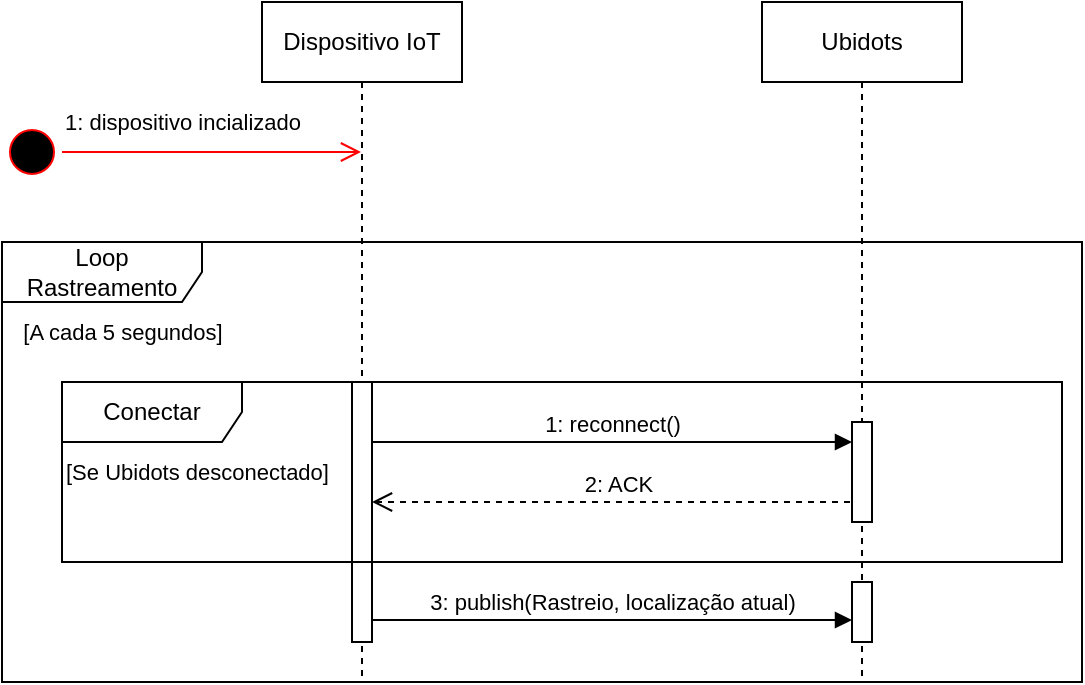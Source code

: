 <mxfile version="22.1.2" type="device" pages="5">
  <diagram name="Rastreamento" id="ptgi-zw6Z68M2jL2vB98">
    <mxGraphModel dx="778" dy="531" grid="1" gridSize="10" guides="1" tooltips="1" connect="1" arrows="1" fold="1" page="1" pageScale="1" pageWidth="850" pageHeight="1100" math="0" shadow="0">
      <root>
        <mxCell id="0" />
        <mxCell id="1" parent="0" />
        <mxCell id="QtvuEIbiftK-JhpbBeOj-1" value="Dispositivo IoT" style="shape=umlLifeline;perimeter=lifelinePerimeter;whiteSpace=wrap;html=1;container=1;dropTarget=0;collapsible=0;recursiveResize=0;outlineConnect=0;portConstraint=eastwest;newEdgeStyle={&quot;curved&quot;:0,&quot;rounded&quot;:0};" vertex="1" parent="1">
          <mxGeometry x="230" y="270" width="100" height="340" as="geometry" />
        </mxCell>
        <mxCell id="QtvuEIbiftK-JhpbBeOj-2" value="Ubidots" style="shape=umlLifeline;perimeter=lifelinePerimeter;whiteSpace=wrap;html=1;container=1;dropTarget=0;collapsible=0;recursiveResize=0;outlineConnect=0;portConstraint=eastwest;newEdgeStyle={&quot;curved&quot;:0,&quot;rounded&quot;:0};" vertex="1" parent="1">
          <mxGeometry x="480" y="270" width="100" height="340" as="geometry" />
        </mxCell>
        <mxCell id="QtvuEIbiftK-JhpbBeOj-9" value="Loop Rastreamento" style="shape=umlFrame;whiteSpace=wrap;html=1;pointerEvents=0;width=100;height=30;" vertex="1" parent="1">
          <mxGeometry x="100" y="390" width="540" height="220" as="geometry" />
        </mxCell>
        <mxCell id="QtvuEIbiftK-JhpbBeOj-10" value="&lt;font style=&quot;font-size: 11px;&quot;&gt;[A cada 5 segundos]&lt;/font&gt;" style="text;html=1;align=center;verticalAlign=middle;resizable=0;points=[];autosize=1;strokeColor=none;fillColor=none;" vertex="1" parent="1">
          <mxGeometry x="100" y="420" width="120" height="30" as="geometry" />
        </mxCell>
        <mxCell id="QtvuEIbiftK-JhpbBeOj-11" value="" style="ellipse;html=1;shape=startState;fillColor=#000000;strokeColor=#ff0000;" vertex="1" parent="1">
          <mxGeometry x="100" y="330" width="30" height="30" as="geometry" />
        </mxCell>
        <mxCell id="QtvuEIbiftK-JhpbBeOj-12" value="" style="edgeStyle=orthogonalEdgeStyle;html=1;verticalAlign=bottom;endArrow=open;endSize=8;strokeColor=#ff0000;rounded=0;" edge="1" source="QtvuEIbiftK-JhpbBeOj-11" parent="1" target="QtvuEIbiftK-JhpbBeOj-1">
          <mxGeometry relative="1" as="geometry">
            <mxPoint x="165" y="420" as="targetPoint" />
            <Array as="points">
              <mxPoint x="270" y="345" />
              <mxPoint x="270" y="345" />
            </Array>
          </mxGeometry>
        </mxCell>
        <mxCell id="QtvuEIbiftK-JhpbBeOj-13" value="1: dispositivo incializado" style="edgeLabel;html=1;align=center;verticalAlign=middle;resizable=0;points=[];" vertex="1" connectable="0" parent="QtvuEIbiftK-JhpbBeOj-12">
          <mxGeometry x="-0.291" y="-3" relative="1" as="geometry">
            <mxPoint x="7" y="-18" as="offset" />
          </mxGeometry>
        </mxCell>
        <mxCell id="QtvuEIbiftK-JhpbBeOj-14" value="" style="html=1;points=[[0,0,0,0,5],[0,1,0,0,-5],[1,0,0,0,5],[1,1,0,0,-5]];perimeter=orthogonalPerimeter;outlineConnect=0;targetShapes=umlLifeline;portConstraint=eastwest;newEdgeStyle={&quot;curved&quot;:0,&quot;rounded&quot;:0};" vertex="1" parent="1">
          <mxGeometry x="275" y="460" width="10" height="130" as="geometry" />
        </mxCell>
        <mxCell id="QtvuEIbiftK-JhpbBeOj-15" value="Conectar" style="shape=umlFrame;whiteSpace=wrap;html=1;pointerEvents=0;width=90;height=30;" vertex="1" parent="1">
          <mxGeometry x="130" y="460" width="500" height="90" as="geometry" />
        </mxCell>
        <mxCell id="QtvuEIbiftK-JhpbBeOj-16" value="&lt;font style=&quot;font-size: 11px;&quot;&gt;[Se Ubidots desconectado]&lt;/font&gt;" style="text;html=1;align=left;verticalAlign=middle;resizable=0;points=[];autosize=1;strokeColor=none;fillColor=none;" vertex="1" parent="1">
          <mxGeometry x="130" y="490" width="150" height="30" as="geometry" />
        </mxCell>
        <mxCell id="QtvuEIbiftK-JhpbBeOj-17" value="1: reconnect()" style="html=1;verticalAlign=bottom;endArrow=block;curved=0;rounded=0;" edge="1" parent="1" target="QtvuEIbiftK-JhpbBeOj-21">
          <mxGeometry width="80" relative="1" as="geometry">
            <mxPoint x="285" y="490" as="sourcePoint" />
            <mxPoint x="365" y="490" as="targetPoint" />
          </mxGeometry>
        </mxCell>
        <mxCell id="QtvuEIbiftK-JhpbBeOj-18" value="2: ACK" style="html=1;verticalAlign=bottom;endArrow=open;dashed=1;endSize=8;curved=0;rounded=0;" edge="1" parent="1" target="QtvuEIbiftK-JhpbBeOj-14">
          <mxGeometry relative="1" as="geometry">
            <mxPoint x="530" y="520" as="sourcePoint" />
            <mxPoint x="450" y="520" as="targetPoint" />
          </mxGeometry>
        </mxCell>
        <mxCell id="QtvuEIbiftK-JhpbBeOj-20" value="3: publish(Rastreio, localização atual)" style="html=1;verticalAlign=bottom;endArrow=block;curved=0;rounded=0;" edge="1" parent="1" target="QtvuEIbiftK-JhpbBeOj-22">
          <mxGeometry width="80" relative="1" as="geometry">
            <mxPoint x="285" y="579" as="sourcePoint" />
            <mxPoint x="529.5" y="579" as="targetPoint" />
          </mxGeometry>
        </mxCell>
        <mxCell id="QtvuEIbiftK-JhpbBeOj-21" value="" style="html=1;points=[[0,0,0,0,5],[0,1,0,0,-5],[1,0,0,0,5],[1,1,0,0,-5]];perimeter=orthogonalPerimeter;outlineConnect=0;targetShapes=umlLifeline;portConstraint=eastwest;newEdgeStyle={&quot;curved&quot;:0,&quot;rounded&quot;:0};" vertex="1" parent="1">
          <mxGeometry x="525" y="480" width="10" height="50" as="geometry" />
        </mxCell>
        <mxCell id="QtvuEIbiftK-JhpbBeOj-22" value="" style="html=1;points=[[0,0,0,0,5],[0,1,0,0,-5],[1,0,0,0,5],[1,1,0,0,-5]];perimeter=orthogonalPerimeter;outlineConnect=0;targetShapes=umlLifeline;portConstraint=eastwest;newEdgeStyle={&quot;curved&quot;:0,&quot;rounded&quot;:0};" vertex="1" parent="1">
          <mxGeometry x="525" y="560" width="10" height="30" as="geometry" />
        </mxCell>
      </root>
    </mxGraphModel>
  </diagram>
  <diagram id="oOdGe9MWeFE-U1o04t13" name="Tamper">
    <mxGraphModel dx="988" dy="683" grid="1" gridSize="10" guides="1" tooltips="1" connect="1" arrows="1" fold="1" page="1" pageScale="1" pageWidth="850" pageHeight="1100" math="0" shadow="0">
      <root>
        <mxCell id="0" />
        <mxCell id="1" parent="0" />
        <mxCell id="LFXxdjy6SINaYVbhyqH2-1" value="Main Loop" style="shape=umlLifeline;perimeter=lifelinePerimeter;whiteSpace=wrap;html=1;container=1;dropTarget=0;collapsible=0;recursiveResize=0;outlineConnect=0;portConstraint=eastwest;newEdgeStyle={&quot;curved&quot;:0,&quot;rounded&quot;:0};" vertex="1" parent="1">
          <mxGeometry x="230" y="270" width="100" height="370" as="geometry" />
        </mxCell>
        <mxCell id="LFXxdjy6SINaYVbhyqH2-2" value="semaphor: Semaphor" style="shape=umlLifeline;perimeter=lifelinePerimeter;whiteSpace=wrap;html=1;container=1;dropTarget=0;collapsible=0;recursiveResize=0;outlineConnect=0;portConstraint=eastwest;newEdgeStyle={&quot;curved&quot;:0,&quot;rounded&quot;:0};" vertex="1" parent="1">
          <mxGeometry x="480" y="270" width="140" height="370" as="geometry" />
        </mxCell>
        <mxCell id="qmbjVqOSZbQvGNtJazfT-1" value="" style="html=1;points=[[0,0,0,0,5],[0,1,0,0,-5],[1,0,0,0,5],[1,1,0,0,-5]];perimeter=orthogonalPerimeter;outlineConnect=0;targetShapes=umlLifeline;portConstraint=eastwest;newEdgeStyle={&quot;curved&quot;:0,&quot;rounded&quot;:0};" vertex="1" parent="LFXxdjy6SINaYVbhyqH2-2">
          <mxGeometry x="65" y="198" width="10" height="25" as="geometry" />
        </mxCell>
        <mxCell id="LFXxdjy6SINaYVbhyqH2-3" value="Loop Principal" style="shape=umlFrame;whiteSpace=wrap;html=1;pointerEvents=0;width=100;height=30;" vertex="1" parent="1">
          <mxGeometry x="100" y="390" width="1220" height="250" as="geometry" />
        </mxCell>
        <mxCell id="LFXxdjy6SINaYVbhyqH2-5" value="" style="ellipse;html=1;shape=startState;fillColor=#000000;strokeColor=#ff0000;" vertex="1" parent="1">
          <mxGeometry x="100" y="330" width="30" height="30" as="geometry" />
        </mxCell>
        <mxCell id="LFXxdjy6SINaYVbhyqH2-6" value="" style="edgeStyle=orthogonalEdgeStyle;html=1;verticalAlign=bottom;endArrow=open;endSize=8;strokeColor=#ff0000;rounded=0;" edge="1" parent="1" source="LFXxdjy6SINaYVbhyqH2-5" target="LFXxdjy6SINaYVbhyqH2-1">
          <mxGeometry relative="1" as="geometry">
            <mxPoint x="165" y="420" as="targetPoint" />
            <Array as="points">
              <mxPoint x="270" y="345" />
              <mxPoint x="270" y="345" />
            </Array>
          </mxGeometry>
        </mxCell>
        <mxCell id="LFXxdjy6SINaYVbhyqH2-7" value="1: dispositivo incializado" style="edgeLabel;html=1;align=center;verticalAlign=middle;resizable=0;points=[];" vertex="1" connectable="0" parent="LFXxdjy6SINaYVbhyqH2-6">
          <mxGeometry x="-0.291" y="-3" relative="1" as="geometry">
            <mxPoint x="7" y="-18" as="offset" />
          </mxGeometry>
        </mxCell>
        <mxCell id="LFXxdjy6SINaYVbhyqH2-16" value=":Serial" style="shape=umlLifeline;perimeter=lifelinePerimeter;whiteSpace=wrap;html=1;container=1;dropTarget=0;collapsible=0;recursiveResize=0;outlineConnect=0;portConstraint=eastwest;newEdgeStyle={&quot;curved&quot;:0,&quot;rounded&quot;:0};" vertex="1" parent="1">
          <mxGeometry x="710" y="270" width="140" height="370" as="geometry" />
        </mxCell>
        <mxCell id="qmbjVqOSZbQvGNtJazfT-3" value="" style="html=1;points=[[0,0,0,0,5],[0,1,0,0,-5],[1,0,0,0,5],[1,1,0,0,-5]];perimeter=orthogonalPerimeter;outlineConnect=0;targetShapes=umlLifeline;portConstraint=eastwest;newEdgeStyle={&quot;curved&quot;:0,&quot;rounded&quot;:0};" vertex="1" parent="LFXxdjy6SINaYVbhyqH2-16">
          <mxGeometry x="65" y="137" width="10" height="25" as="geometry" />
        </mxCell>
        <mxCell id="LFXxdjy6SINaYVbhyqH2-18" value="[Se distância medida &lt;br&gt;15% acima da calibrada]" style="text;html=1;align=left;verticalAlign=middle;resizable=0;points=[];autosize=1;strokeColor=none;fillColor=none;" vertex="1" parent="1">
          <mxGeometry x="100" y="420" width="150" height="40" as="geometry" />
        </mxCell>
        <mxCell id="LFXxdjy6SINaYVbhyqH2-19" value="1.3: error()" style="html=1;verticalAlign=bottom;endArrow=block;curved=0;rounded=0;" edge="1" parent="1" target="qmbjVqOSZbQvGNtJazfT-1">
          <mxGeometry width="80" relative="1" as="geometry">
            <mxPoint x="280" y="480" as="sourcePoint" />
            <mxPoint x="530" y="480" as="targetPoint" />
          </mxGeometry>
        </mxCell>
        <mxCell id="LFXxdjy6SINaYVbhyqH2-20" value="" style="line;strokeWidth=1;fillColor=none;align=left;verticalAlign=middle;spacingTop=-1;spacingLeft=3;spacingRight=3;rotatable=0;labelPosition=right;points=[];portConstraint=eastwest;strokeColor=inherit;dashed=1;" vertex="1" parent="1">
          <mxGeometry x="100" y="542" width="1220" height="8" as="geometry" />
        </mxCell>
        <mxCell id="LFXxdjy6SINaYVbhyqH2-21" value="display: Display" style="shape=umlLifeline;perimeter=lifelinePerimeter;whiteSpace=wrap;html=1;container=1;dropTarget=0;collapsible=0;recursiveResize=0;outlineConnect=0;portConstraint=eastwest;newEdgeStyle={&quot;curved&quot;:0,&quot;rounded&quot;:0};" vertex="1" parent="1">
          <mxGeometry x="960" y="270" width="140" height="370" as="geometry" />
        </mxCell>
        <mxCell id="qmbjVqOSZbQvGNtJazfT-4" value="" style="html=1;points=[[0,0,0,0,5],[0,1,0,0,-5],[1,0,0,0,5],[1,1,0,0,-5]];perimeter=orthogonalPerimeter;outlineConnect=0;targetShapes=umlLifeline;portConstraint=eastwest;newEdgeStyle={&quot;curved&quot;:0,&quot;rounded&quot;:0};" vertex="1" parent="LFXxdjy6SINaYVbhyqH2-21">
          <mxGeometry x="65" y="228.5" width="10" height="25" as="geometry" />
        </mxCell>
        <mxCell id="qmbjVqOSZbQvGNtJazfT-5" value="" style="html=1;points=[[0,0,0,0,5],[0,1,0,0,-5],[1,0,0,0,5],[1,1,0,0,-5]];perimeter=orthogonalPerimeter;outlineConnect=0;targetShapes=umlLifeline;portConstraint=eastwest;newEdgeStyle={&quot;curved&quot;:0,&quot;rounded&quot;:0};" vertex="1" parent="LFXxdjy6SINaYVbhyqH2-21">
          <mxGeometry x="65" y="322" width="10" height="25" as="geometry" />
        </mxCell>
        <mxCell id="LFXxdjy6SINaYVbhyqH2-22" value="1.4: write(&quot;Alerta!&quot;, &quot;Tamper Acionado)" style="html=1;verticalAlign=bottom;endArrow=block;curved=0;rounded=0;" edge="1" parent="1" target="qmbjVqOSZbQvGNtJazfT-4">
          <mxGeometry width="80" relative="1" as="geometry">
            <mxPoint x="280" y="510" as="sourcePoint" />
            <mxPoint x="1000" y="510" as="targetPoint" />
          </mxGeometry>
        </mxCell>
        <mxCell id="LFXxdjy6SINaYVbhyqH2-25" value="1.1: println(&quot;TAMPERED!&quot;);" style="html=1;verticalAlign=bottom;endArrow=block;curved=0;rounded=0;" edge="1" parent="1" target="qmbjVqOSZbQvGNtJazfT-3">
          <mxGeometry width="80" relative="1" as="geometry">
            <mxPoint x="280" y="420" as="sourcePoint" />
            <mxPoint x="750" y="420" as="targetPoint" />
          </mxGeometry>
        </mxCell>
        <mxCell id="LFXxdjy6SINaYVbhyqH2-27" value="client: PubSubClient" style="shape=umlLifeline;perimeter=lifelinePerimeter;whiteSpace=wrap;html=1;container=1;dropTarget=0;collapsible=0;recursiveResize=0;outlineConnect=0;portConstraint=eastwest;newEdgeStyle={&quot;curved&quot;:0,&quot;rounded&quot;:0};" vertex="1" parent="1">
          <mxGeometry x="1170" y="270" width="140" height="370" as="geometry" />
        </mxCell>
        <mxCell id="qmbjVqOSZbQvGNtJazfT-7" value="" style="html=1;points=[[0,0,0,0,5],[0,1,0,0,-5],[1,0,0,0,5],[1,1,0,0,-5]];perimeter=orthogonalPerimeter;outlineConnect=0;targetShapes=umlLifeline;portConstraint=eastwest;newEdgeStyle={&quot;curved&quot;:0,&quot;rounded&quot;:0};" vertex="1" parent="LFXxdjy6SINaYVbhyqH2-27">
          <mxGeometry x="65" y="167" width="10" height="25" as="geometry" />
        </mxCell>
        <mxCell id="LFXxdjy6SINaYVbhyqH2-28" value="1.2: publish(&quot;grupo3/broadcast&quot;, &quot;TAMPERED!&quot;);" style="html=1;verticalAlign=bottom;endArrow=block;curved=0;rounded=0;" edge="1" parent="1" target="qmbjVqOSZbQvGNtJazfT-7">
          <mxGeometry width="80" relative="1" as="geometry">
            <mxPoint x="280" y="450" as="sourcePoint" />
            <mxPoint x="1220" y="450" as="targetPoint" />
          </mxGeometry>
        </mxCell>
        <mxCell id="LFXxdjy6SINaYVbhyqH2-29" value="[Se distância medida dentro &lt;br&gt;de 15% da calibrada, mas&lt;br&gt;antes estava acima]" style="text;html=1;align=left;verticalAlign=middle;resizable=0;points=[];autosize=1;strokeColor=none;fillColor=none;" vertex="1" parent="1">
          <mxGeometry x="100" y="560" width="170" height="60" as="geometry" />
        </mxCell>
        <mxCell id="LFXxdjy6SINaYVbhyqH2-30" value="2.1: ok()" style="html=1;verticalAlign=bottom;endArrow=block;curved=0;rounded=0;" edge="1" parent="1" target="qmbjVqOSZbQvGNtJazfT-2">
          <mxGeometry width="80" relative="1" as="geometry">
            <mxPoint x="280" y="574.57" as="sourcePoint" />
            <mxPoint x="530" y="575" as="targetPoint" />
          </mxGeometry>
        </mxCell>
        <mxCell id="LFXxdjy6SINaYVbhyqH2-31" value="2.2: home()" style="html=1;verticalAlign=bottom;endArrow=block;curved=0;rounded=0;" edge="1" parent="1" target="qmbjVqOSZbQvGNtJazfT-5">
          <mxGeometry width="80" relative="1" as="geometry">
            <mxPoint x="280" y="604.57" as="sourcePoint" />
            <mxPoint x="1000" y="605" as="targetPoint" />
          </mxGeometry>
        </mxCell>
        <mxCell id="LFXxdjy6SINaYVbhyqH2-32" value="" style="html=1;points=[[0,0,0,0,5],[0,1,0,0,-5],[1,0,0,0,5],[1,1,0,0,-5]];perimeter=orthogonalPerimeter;outlineConnect=0;targetShapes=umlLifeline;portConstraint=eastwest;newEdgeStyle={&quot;curved&quot;:0,&quot;rounded&quot;:0};" vertex="1" parent="1">
          <mxGeometry x="275" y="410" width="10" height="210" as="geometry" />
        </mxCell>
        <mxCell id="qmbjVqOSZbQvGNtJazfT-2" value="" style="html=1;points=[[0,0,0,0,5],[0,1,0,0,-5],[1,0,0,0,5],[1,1,0,0,-5]];perimeter=orthogonalPerimeter;outlineConnect=0;targetShapes=umlLifeline;portConstraint=eastwest;newEdgeStyle={&quot;curved&quot;:0,&quot;rounded&quot;:0};" vertex="1" parent="1">
          <mxGeometry x="545" y="562" width="10" height="25" as="geometry" />
        </mxCell>
      </root>
    </mxGraphModel>
  </diagram>
  <diagram name="Reset da Distância" id="xlVV8GRDqxMPzYwF8Uv_">
    <mxGraphModel dx="225" dy="156" grid="1" gridSize="10" guides="1" tooltips="1" connect="1" arrows="1" fold="1" page="1" pageScale="1" pageWidth="850" pageHeight="1100" math="0" shadow="0">
      <root>
        <mxCell id="O426Nuesv_0mNT8TSf2_-0" />
        <mxCell id="O426Nuesv_0mNT8TSf2_-1" parent="O426Nuesv_0mNT8TSf2_-0" />
        <mxCell id="O426Nuesv_0mNT8TSf2_-2" value="Main Loop" style="shape=umlLifeline;perimeter=lifelinePerimeter;whiteSpace=wrap;html=1;container=1;dropTarget=0;collapsible=0;recursiveResize=0;outlineConnect=0;portConstraint=eastwest;newEdgeStyle={&quot;curved&quot;:0,&quot;rounded&quot;:0};" vertex="1" parent="O426Nuesv_0mNT8TSf2_-1">
          <mxGeometry x="230" y="270" width="100" height="370" as="geometry" />
        </mxCell>
        <mxCell id="O426Nuesv_0mNT8TSf2_-3" value="semaphor: Semaphor" style="shape=umlLifeline;perimeter=lifelinePerimeter;whiteSpace=wrap;html=1;container=1;dropTarget=0;collapsible=0;recursiveResize=0;outlineConnect=0;portConstraint=eastwest;newEdgeStyle={&quot;curved&quot;:0,&quot;rounded&quot;:0};" vertex="1" parent="O426Nuesv_0mNT8TSf2_-1">
          <mxGeometry x="480" y="270" width="140" height="370" as="geometry" />
        </mxCell>
        <mxCell id="7RP3aHqFXctasJW96rfu-1" value="" style="html=1;points=[[0,0,0,0,5],[0,1,0,0,-5],[1,0,0,0,5],[1,1,0,0,-5]];perimeter=orthogonalPerimeter;outlineConnect=0;targetShapes=umlLifeline;portConstraint=eastwest;newEdgeStyle={&quot;curved&quot;:0,&quot;rounded&quot;:0};" vertex="1" parent="O426Nuesv_0mNT8TSf2_-3">
          <mxGeometry x="65" y="211" width="10" height="25" as="geometry" />
        </mxCell>
        <mxCell id="O426Nuesv_0mNT8TSf2_-4" value="Loop Principal" style="shape=umlFrame;whiteSpace=wrap;html=1;pointerEvents=0;width=100;height=30;" vertex="1" parent="O426Nuesv_0mNT8TSf2_-1">
          <mxGeometry x="100" y="390" width="1430" height="250" as="geometry" />
        </mxCell>
        <mxCell id="O426Nuesv_0mNT8TSf2_-5" value="" style="ellipse;html=1;shape=startState;fillColor=#000000;strokeColor=#ff0000;" vertex="1" parent="O426Nuesv_0mNT8TSf2_-1">
          <mxGeometry x="100" y="330" width="30" height="30" as="geometry" />
        </mxCell>
        <mxCell id="O426Nuesv_0mNT8TSf2_-6" value="" style="edgeStyle=orthogonalEdgeStyle;html=1;verticalAlign=bottom;endArrow=open;endSize=8;strokeColor=#ff0000;rounded=0;" edge="1" parent="O426Nuesv_0mNT8TSf2_-1" source="O426Nuesv_0mNT8TSf2_-5" target="O426Nuesv_0mNT8TSf2_-2">
          <mxGeometry relative="1" as="geometry">
            <mxPoint x="165" y="420" as="targetPoint" />
            <Array as="points">
              <mxPoint x="270" y="345" />
              <mxPoint x="270" y="345" />
            </Array>
          </mxGeometry>
        </mxCell>
        <mxCell id="O426Nuesv_0mNT8TSf2_-7" value="1: dispositivo incializado" style="edgeLabel;html=1;align=center;verticalAlign=middle;resizable=0;points=[];" vertex="1" connectable="0" parent="O426Nuesv_0mNT8TSf2_-6">
          <mxGeometry x="-0.291" y="-3" relative="1" as="geometry">
            <mxPoint x="7" y="-18" as="offset" />
          </mxGeometry>
        </mxCell>
        <mxCell id="O426Nuesv_0mNT8TSf2_-8" value=":Serial" style="shape=umlLifeline;perimeter=lifelinePerimeter;whiteSpace=wrap;html=1;container=1;dropTarget=0;collapsible=0;recursiveResize=0;outlineConnect=0;portConstraint=eastwest;newEdgeStyle={&quot;curved&quot;:0,&quot;rounded&quot;:0};" vertex="1" parent="O426Nuesv_0mNT8TSf2_-1">
          <mxGeometry x="710" y="270" width="140" height="370" as="geometry" />
        </mxCell>
        <mxCell id="7RP3aHqFXctasJW96rfu-0" value="" style="html=1;points=[[0,0,0,0,5],[0,1,0,0,-5],[1,0,0,0,5],[1,1,0,0,-5]];perimeter=orthogonalPerimeter;outlineConnect=0;targetShapes=umlLifeline;portConstraint=eastwest;newEdgeStyle={&quot;curved&quot;:0,&quot;rounded&quot;:0};" vertex="1" parent="O426Nuesv_0mNT8TSf2_-8">
          <mxGeometry x="65" y="152" width="10" height="25" as="geometry" />
        </mxCell>
        <mxCell id="O426Nuesv_0mNT8TSf2_-9" value="[Se botão de reset estiver&lt;br&gt;pressionado]" style="text;html=1;align=left;verticalAlign=middle;resizable=0;points=[];autosize=1;strokeColor=none;fillColor=none;" vertex="1" parent="O426Nuesv_0mNT8TSf2_-1">
          <mxGeometry x="100" y="420" width="160" height="40" as="geometry" />
        </mxCell>
        <mxCell id="O426Nuesv_0mNT8TSf2_-10" value="1.4: alert()" style="html=1;verticalAlign=bottom;endArrow=block;curved=0;rounded=0;" edge="1" parent="O426Nuesv_0mNT8TSf2_-1" target="7RP3aHqFXctasJW96rfu-1">
          <mxGeometry width="80" relative="1" as="geometry">
            <mxPoint x="280" y="494" as="sourcePoint" />
            <mxPoint x="540" y="494" as="targetPoint" />
          </mxGeometry>
        </mxCell>
        <mxCell id="O426Nuesv_0mNT8TSf2_-12" value="display: Display" style="shape=umlLifeline;perimeter=lifelinePerimeter;whiteSpace=wrap;html=1;container=1;dropTarget=0;collapsible=0;recursiveResize=0;outlineConnect=0;portConstraint=eastwest;newEdgeStyle={&quot;curved&quot;:0,&quot;rounded&quot;:0};" vertex="1" parent="O426Nuesv_0mNT8TSf2_-1">
          <mxGeometry x="960" y="270" width="140" height="370" as="geometry" />
        </mxCell>
        <mxCell id="7RP3aHqFXctasJW96rfu-3" value="" style="html=1;points=[[0,0,0,0,5],[0,1,0,0,-5],[1,0,0,0,5],[1,1,0,0,-5]];perimeter=orthogonalPerimeter;outlineConnect=0;targetShapes=umlLifeline;portConstraint=eastwest;newEdgeStyle={&quot;curved&quot;:0,&quot;rounded&quot;:0};" vertex="1" parent="O426Nuesv_0mNT8TSf2_-12">
          <mxGeometry x="65" y="242" width="10" height="25" as="geometry" />
        </mxCell>
        <mxCell id="7RP3aHqFXctasJW96rfu-5" value="" style="html=1;points=[[0,0,0,0,5],[0,1,0,0,-5],[1,0,0,0,5],[1,1,0,0,-5]];perimeter=orthogonalPerimeter;outlineConnect=0;targetShapes=umlLifeline;portConstraint=eastwest;newEdgeStyle={&quot;curved&quot;:0,&quot;rounded&quot;:0};" vertex="1" parent="O426Nuesv_0mNT8TSf2_-12">
          <mxGeometry x="65" y="301" width="10" height="25" as="geometry" />
        </mxCell>
        <mxCell id="O426Nuesv_0mNT8TSf2_-13" value="1.5: write(&quot;Distancia&quot;, &quot;Resetada!&quot;)" style="html=1;verticalAlign=bottom;endArrow=block;curved=0;rounded=0;" edge="1" parent="O426Nuesv_0mNT8TSf2_-1" target="7RP3aHqFXctasJW96rfu-3">
          <mxGeometry width="80" relative="1" as="geometry">
            <mxPoint x="280" y="524" as="sourcePoint" />
            <mxPoint x="1000" y="520" as="targetPoint" />
          </mxGeometry>
        </mxCell>
        <mxCell id="O426Nuesv_0mNT8TSf2_-14" value="1.2: println(&quot;RESET!&quot;);" style="html=1;verticalAlign=bottom;endArrow=block;curved=0;rounded=0;" edge="1" parent="O426Nuesv_0mNT8TSf2_-1" target="7RP3aHqFXctasJW96rfu-0">
          <mxGeometry width="80" relative="1" as="geometry">
            <mxPoint x="280" y="434" as="sourcePoint" />
            <mxPoint x="750" y="434" as="targetPoint" />
          </mxGeometry>
        </mxCell>
        <mxCell id="O426Nuesv_0mNT8TSf2_-15" value="client: PubSubClient" style="shape=umlLifeline;perimeter=lifelinePerimeter;whiteSpace=wrap;html=1;container=1;dropTarget=0;collapsible=0;recursiveResize=0;outlineConnect=0;portConstraint=eastwest;newEdgeStyle={&quot;curved&quot;:0,&quot;rounded&quot;:0};" vertex="1" parent="O426Nuesv_0mNT8TSf2_-1">
          <mxGeometry x="1170" y="270" width="140" height="370" as="geometry" />
        </mxCell>
        <mxCell id="7RP3aHqFXctasJW96rfu-6" value="" style="html=1;points=[[0,0,0,0,5],[0,1,0,0,-5],[1,0,0,0,5],[1,1,0,0,-5]];perimeter=orthogonalPerimeter;outlineConnect=0;targetShapes=umlLifeline;portConstraint=eastwest;newEdgeStyle={&quot;curved&quot;:0,&quot;rounded&quot;:0};" vertex="1" parent="O426Nuesv_0mNT8TSf2_-15">
          <mxGeometry x="65" y="181" width="10" height="25" as="geometry" />
        </mxCell>
        <mxCell id="O426Nuesv_0mNT8TSf2_-16" value="1.3: publish(&quot;grupo3/broadcast&quot;, &quot;RESET!&quot;);" style="html=1;verticalAlign=bottom;endArrow=block;curved=0;rounded=0;" edge="1" parent="O426Nuesv_0mNT8TSf2_-1" target="7RP3aHqFXctasJW96rfu-6">
          <mxGeometry width="80" relative="1" as="geometry">
            <mxPoint x="280" y="464" as="sourcePoint" />
            <mxPoint x="1239.5" y="464.0" as="targetPoint" />
          </mxGeometry>
        </mxCell>
        <mxCell id="O426Nuesv_0mNT8TSf2_-20" value="" style="html=1;points=[[0,0,0,0,5],[0,1,0,0,-5],[1,0,0,0,5],[1,1,0,0,-5]];perimeter=orthogonalPerimeter;outlineConnect=0;targetShapes=umlLifeline;portConstraint=eastwest;newEdgeStyle={&quot;curved&quot;:0,&quot;rounded&quot;:0};" vertex="1" parent="O426Nuesv_0mNT8TSf2_-1">
          <mxGeometry x="275" y="400" width="10" height="220" as="geometry" />
        </mxCell>
        <mxCell id="vbWovdSwLuLb5gHqgpIM-0" value="1.6: home()" style="html=1;verticalAlign=bottom;endArrow=block;curved=0;rounded=0;" edge="1" parent="O426Nuesv_0mNT8TSf2_-1" target="7RP3aHqFXctasJW96rfu-5">
          <mxGeometry width="80" relative="1" as="geometry">
            <mxPoint x="285" y="584" as="sourcePoint" />
            <mxPoint x="1034.5" y="584" as="targetPoint" />
          </mxGeometry>
        </mxCell>
        <mxCell id="vbWovdSwLuLb5gHqgpIM-1" value="{5 segundos}" style="text;html=1;align=center;verticalAlign=middle;resizable=0;points=[];autosize=1;strokeColor=none;fillColor=none;" vertex="1" parent="O426Nuesv_0mNT8TSf2_-1">
          <mxGeometry x="285" y="539" width="90" height="30" as="geometry" />
        </mxCell>
        <mxCell id="vbWovdSwLuLb5gHqgpIM-2" value="sonar: Sonar" style="shape=umlLifeline;perimeter=lifelinePerimeter;whiteSpace=wrap;html=1;container=1;dropTarget=0;collapsible=0;recursiveResize=0;outlineConnect=0;portConstraint=eastwest;newEdgeStyle={&quot;curved&quot;:0,&quot;rounded&quot;:0};" vertex="1" parent="O426Nuesv_0mNT8TSf2_-1">
          <mxGeometry x="1390" y="270" width="140" height="370" as="geometry" />
        </mxCell>
        <mxCell id="7RP3aHqFXctasJW96rfu-7" value="" style="html=1;points=[[0,0,0,0,5],[0,1,0,0,-5],[1,0,0,0,5],[1,1,0,0,-5]];perimeter=orthogonalPerimeter;outlineConnect=0;targetShapes=umlLifeline;portConstraint=eastwest;newEdgeStyle={&quot;curved&quot;:0,&quot;rounded&quot;:0};" vertex="1" parent="vbWovdSwLuLb5gHqgpIM-2">
          <mxGeometry x="65" y="128" width="10" height="25" as="geometry" />
        </mxCell>
        <mxCell id="vbWovdSwLuLb5gHqgpIM-4" value="1.1: setTresholdDistance()" style="html=1;verticalAlign=bottom;endArrow=block;curved=0;rounded=0;" edge="1" parent="O426Nuesv_0mNT8TSf2_-1" target="7RP3aHqFXctasJW96rfu-7">
          <mxGeometry width="80" relative="1" as="geometry">
            <mxPoint x="285" y="410" as="sourcePoint" />
            <mxPoint x="1440" y="410" as="targetPoint" />
          </mxGeometry>
        </mxCell>
      </root>
    </mxGraphModel>
  </diagram>
  <diagram id="bx-iKHf5ZOozo2oaDxc3" name="Backlight">
    <mxGraphModel dx="207" dy="143" grid="1" gridSize="10" guides="1" tooltips="1" connect="1" arrows="1" fold="1" page="1" pageScale="1" pageWidth="850" pageHeight="1100" math="0" shadow="0">
      <root>
        <mxCell id="0" />
        <mxCell id="1" parent="0" />
        <mxCell id="RdDMTdI47K_OYvgVdBra-1" value="Main Loop" style="shape=umlLifeline;perimeter=lifelinePerimeter;whiteSpace=wrap;html=1;container=1;dropTarget=0;collapsible=0;recursiveResize=0;outlineConnect=0;portConstraint=eastwest;newEdgeStyle={&quot;curved&quot;:0,&quot;rounded&quot;:0};" vertex="1" parent="1">
          <mxGeometry x="230" y="270" width="100" height="240" as="geometry" />
        </mxCell>
        <mxCell id="RdDMTdI47K_OYvgVdBra-3" value="Loop Principal" style="shape=umlFrame;whiteSpace=wrap;html=1;pointerEvents=0;width=100;height=30;" vertex="1" parent="1">
          <mxGeometry x="100" y="390" width="480" height="120" as="geometry" />
        </mxCell>
        <mxCell id="RdDMTdI47K_OYvgVdBra-4" value="" style="ellipse;html=1;shape=startState;fillColor=#000000;strokeColor=#ff0000;" vertex="1" parent="1">
          <mxGeometry x="100" y="330" width="30" height="30" as="geometry" />
        </mxCell>
        <mxCell id="RdDMTdI47K_OYvgVdBra-5" value="" style="edgeStyle=orthogonalEdgeStyle;html=1;verticalAlign=bottom;endArrow=open;endSize=8;strokeColor=#ff0000;rounded=0;" edge="1" parent="1" source="RdDMTdI47K_OYvgVdBra-4" target="RdDMTdI47K_OYvgVdBra-1">
          <mxGeometry relative="1" as="geometry">
            <mxPoint x="165" y="420" as="targetPoint" />
            <Array as="points">
              <mxPoint x="270" y="345" />
              <mxPoint x="270" y="345" />
            </Array>
          </mxGeometry>
        </mxCell>
        <mxCell id="RdDMTdI47K_OYvgVdBra-6" value="1: dispositivo incializado" style="edgeLabel;html=1;align=center;verticalAlign=middle;resizable=0;points=[];" vertex="1" connectable="0" parent="RdDMTdI47K_OYvgVdBra-5">
          <mxGeometry x="-0.291" y="-3" relative="1" as="geometry">
            <mxPoint x="7" y="-18" as="offset" />
          </mxGeometry>
        </mxCell>
        <mxCell id="RdDMTdI47K_OYvgVdBra-8" value="[Se botão de backlight estiver&lt;br&gt;pressionado]" style="text;html=1;align=left;verticalAlign=middle;resizable=0;points=[];autosize=1;strokeColor=none;fillColor=none;" vertex="1" parent="1">
          <mxGeometry x="100" y="420" width="180" height="40" as="geometry" />
        </mxCell>
        <mxCell id="RdDMTdI47K_OYvgVdBra-10" value="display: Display" style="shape=umlLifeline;perimeter=lifelinePerimeter;whiteSpace=wrap;html=1;container=1;dropTarget=0;collapsible=0;recursiveResize=0;outlineConnect=0;portConstraint=eastwest;newEdgeStyle={&quot;curved&quot;:0,&quot;rounded&quot;:0};" vertex="1" parent="1">
          <mxGeometry x="430" y="270" width="140" height="240" as="geometry" />
        </mxCell>
        <mxCell id="SM6Zi2HeNk1AMe2UV-g1-1" value="" style="html=1;points=[[0,0,0,0,5],[0,1,0,0,-5],[1,0,0,0,5],[1,1,0,0,-5]];perimeter=orthogonalPerimeter;outlineConnect=0;targetShapes=umlLifeline;portConstraint=eastwest;newEdgeStyle={&quot;curved&quot;:0,&quot;rounded&quot;:0};" vertex="1" parent="RdDMTdI47K_OYvgVdBra-10">
          <mxGeometry x="65" y="151.5" width="10" height="25" as="geometry" />
        </mxCell>
        <mxCell id="RdDMTdI47K_OYvgVdBra-12" value="1: blinkBacklight()" style="html=1;verticalAlign=bottom;endArrow=block;curved=0;rounded=0;" edge="1" parent="1" target="SM6Zi2HeNk1AMe2UV-g1-1">
          <mxGeometry width="80" relative="1" as="geometry">
            <mxPoint x="280" y="434" as="sourcePoint" />
            <mxPoint x="480" y="434" as="targetPoint" />
          </mxGeometry>
        </mxCell>
        <mxCell id="RdDMTdI47K_OYvgVdBra-15" value="" style="html=1;points=[[0,0,0,0,5],[0,1,0,0,-5],[1,0,0,0,5],[1,1,0,0,-5]];perimeter=orthogonalPerimeter;outlineConnect=0;targetShapes=umlLifeline;portConstraint=eastwest;newEdgeStyle={&quot;curved&quot;:0,&quot;rounded&quot;:0};" vertex="1" parent="1">
          <mxGeometry x="275" y="414" width="10" height="40" as="geometry" />
        </mxCell>
      </root>
    </mxGraphModel>
  </diagram>
  <diagram id="1CBXv5D3GYlHhbwSbU98" name="Acesso Dashboard">
    <mxGraphModel dx="943" dy="652" grid="1" gridSize="10" guides="1" tooltips="1" connect="1" arrows="1" fold="1" page="1" pageScale="1" pageWidth="850" pageHeight="1100" math="0" shadow="0">
      <root>
        <mxCell id="0" />
        <mxCell id="1" parent="0" />
        <mxCell id="sANiYFpE9GByWRu98Ytr-2" value="Actor" style="shape=umlActor;verticalLabelPosition=bottom;verticalAlign=top;html=1;" vertex="1" parent="1">
          <mxGeometry x="90" y="240" width="30" height="60" as="geometry" />
        </mxCell>
        <mxCell id="sANiYFpE9GByWRu98Ytr-5" value="Navegador" style="shape=umlLifeline;perimeter=lifelinePerimeter;whiteSpace=wrap;html=1;container=1;dropTarget=0;collapsible=0;recursiveResize=0;outlineConnect=0;portConstraint=eastwest;newEdgeStyle={&quot;curved&quot;:0,&quot;rounded&quot;:0};" vertex="1" parent="1">
          <mxGeometry x="260" y="210" width="100" height="430" as="geometry" />
        </mxCell>
        <mxCell id="sANiYFpE9GByWRu98Ytr-6" value="Servidor Ubidots" style="shape=umlLifeline;perimeter=lifelinePerimeter;whiteSpace=wrap;html=1;container=1;dropTarget=0;collapsible=0;recursiveResize=0;outlineConnect=0;portConstraint=eastwest;newEdgeStyle={&quot;curved&quot;:0,&quot;rounded&quot;:0};" vertex="1" parent="1">
          <mxGeometry x="570" y="210" width="100" height="430" as="geometry" />
        </mxCell>
        <mxCell id="sANiYFpE9GByWRu98Ytr-9" value="1: Acessa a Dashboard" style="html=1;verticalAlign=bottom;endArrow=block;curved=0;rounded=0;" edge="1" parent="1" target="sANiYFpE9GByWRu98Ytr-5">
          <mxGeometry width="80" relative="1" as="geometry">
            <mxPoint x="110" y="290" as="sourcePoint" />
            <mxPoint x="190" y="290" as="targetPoint" />
          </mxGeometry>
        </mxCell>
        <mxCell id="sANiYFpE9GByWRu98Ytr-10" value="2: GET dashboard" style="html=1;verticalAlign=bottom;endArrow=block;curved=0;rounded=0;" edge="1" parent="1" target="sANiYFpE9GByWRu98Ytr-16">
          <mxGeometry width="80" relative="1" as="geometry">
            <mxPoint x="310" y="320" as="sourcePoint" />
            <mxPoint x="390" y="320" as="targetPoint" />
          </mxGeometry>
        </mxCell>
        <mxCell id="sANiYFpE9GByWRu98Ytr-11" value="badge" style="shape=umlFrame;whiteSpace=wrap;html=1;pointerEvents=0;" vertex="1" parent="1">
          <mxGeometry x="540" y="335" width="350" height="235" as="geometry" />
        </mxCell>
        <mxCell id="sANiYFpE9GByWRu98Ytr-12" value="" style="line;strokeWidth=1;fillColor=none;align=left;verticalAlign=middle;spacingTop=-1;spacingLeft=3;spacingRight=3;rotatable=0;labelPosition=right;points=[];portConstraint=eastwest;strokeColor=inherit;dashed=1;" vertex="1" parent="1">
          <mxGeometry x="540" y="440" width="350" height="8" as="geometry" />
        </mxCell>
        <mxCell id="sANiYFpE9GByWRu98Ytr-13" value="[se status do dispositivo estiver TAMPERED]" style="text;html=1;align=center;verticalAlign=middle;resizable=0;points=[];autosize=1;strokeColor=none;fillColor=none;" vertex="1" parent="1">
          <mxGeometry x="630" y="335" width="260" height="30" as="geometry" />
        </mxCell>
        <mxCell id="sANiYFpE9GByWRu98Ytr-16" value="" style="html=1;points=[[0,0,0,0,5],[0,1,0,0,-5],[1,0,0,0,5],[1,1,0,0,-5]];perimeter=orthogonalPerimeter;outlineConnect=0;targetShapes=umlLifeline;portConstraint=eastwest;newEdgeStyle={&quot;curved&quot;:0,&quot;rounded&quot;:0};" vertex="1" parent="1">
          <mxGeometry x="615" y="310" width="10" height="310" as="geometry" />
        </mxCell>
        <mxCell id="sANiYFpE9GByWRu98Ytr-17" value="3: &quot;badge&quot; vermelho" style="html=1;align=left;spacingLeft=2;endArrow=block;rounded=0;edgeStyle=orthogonalEdgeStyle;curved=0;rounded=0;" edge="1" target="sANiYFpE9GByWRu98Ytr-16" parent="1">
          <mxGeometry relative="1" as="geometry">
            <mxPoint x="620" y="375" as="sourcePoint" />
            <Array as="points">
              <mxPoint x="650" y="405" />
            </Array>
          </mxGeometry>
        </mxCell>
        <mxCell id="sANiYFpE9GByWRu98Ytr-18" value="[se não]" style="text;html=1;align=center;verticalAlign=middle;resizable=0;points=[];autosize=1;strokeColor=none;fillColor=none;" vertex="1" parent="1">
          <mxGeometry x="615" y="448" width="70" height="30" as="geometry" />
        </mxCell>
        <mxCell id="sANiYFpE9GByWRu98Ytr-21" value="3: &quot;badge&quot; verde" style="html=1;align=left;spacingLeft=2;endArrow=block;rounded=0;edgeStyle=orthogonalEdgeStyle;curved=0;rounded=0;" edge="1" parent="1">
          <mxGeometry relative="1" as="geometry">
            <mxPoint x="625" y="500" as="sourcePoint" />
            <Array as="points">
              <mxPoint x="655" y="530" />
            </Array>
            <mxPoint x="630" y="530" as="targetPoint" />
          </mxGeometry>
        </mxCell>
        <mxCell id="sANiYFpE9GByWRu98Ytr-22" value="4: HTTP Reponse" style="html=1;verticalAlign=bottom;endArrow=open;dashed=1;endSize=8;curved=0;rounded=0;exitX=0;exitY=1;exitDx=0;exitDy=-5;exitPerimeter=0;" edge="1" parent="1" source="sANiYFpE9GByWRu98Ytr-16" target="sANiYFpE9GByWRu98Ytr-5">
          <mxGeometry relative="1" as="geometry">
            <mxPoint x="580" y="610" as="sourcePoint" />
            <mxPoint x="540" y="610" as="targetPoint" />
          </mxGeometry>
        </mxCell>
      </root>
    </mxGraphModel>
  </diagram>
</mxfile>
